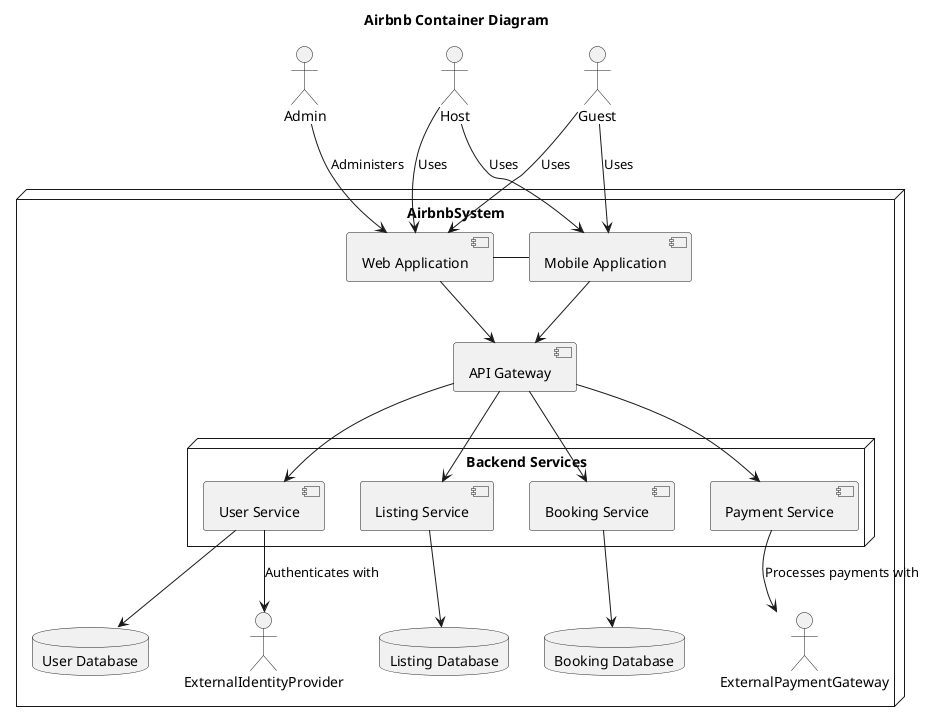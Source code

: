 @startuml
title Airbnb Container Diagram

actor Guest
actor Host
actor Admin

node AirbnbSystem {
  [Web Application] - [Mobile Application]
  [Web Application] --> [API Gateway]
  [Mobile Application] --> [API Gateway]

  node "Backend Services" {
    [API Gateway] --> [User Service]
    [API Gateway] --> [Listing Service]
    [API Gateway] --> [Booking Service]
    [API Gateway] --> [Payment Service]
  }

  database "User Database" {
    [User Service] --> [User Database]
  }

  database "Listing Database" {
    [Listing Service] --> [Listing Database]
  }

  database "Booking Database" {
    [Booking Service] --> [Booking Database]
  }

  [Payment Service] --> ExternalPaymentGateway : Processes payments with
  [User Service] --> ExternalIdentityProvider : Authenticates with
}

Guest --> [Web Application] : Uses
Guest --> [Mobile Application] : Uses
Host --> [Web Application] : Uses
Host --> [Mobile Application] : Uses
Admin --> [Web Application] : Administers

@enduml
